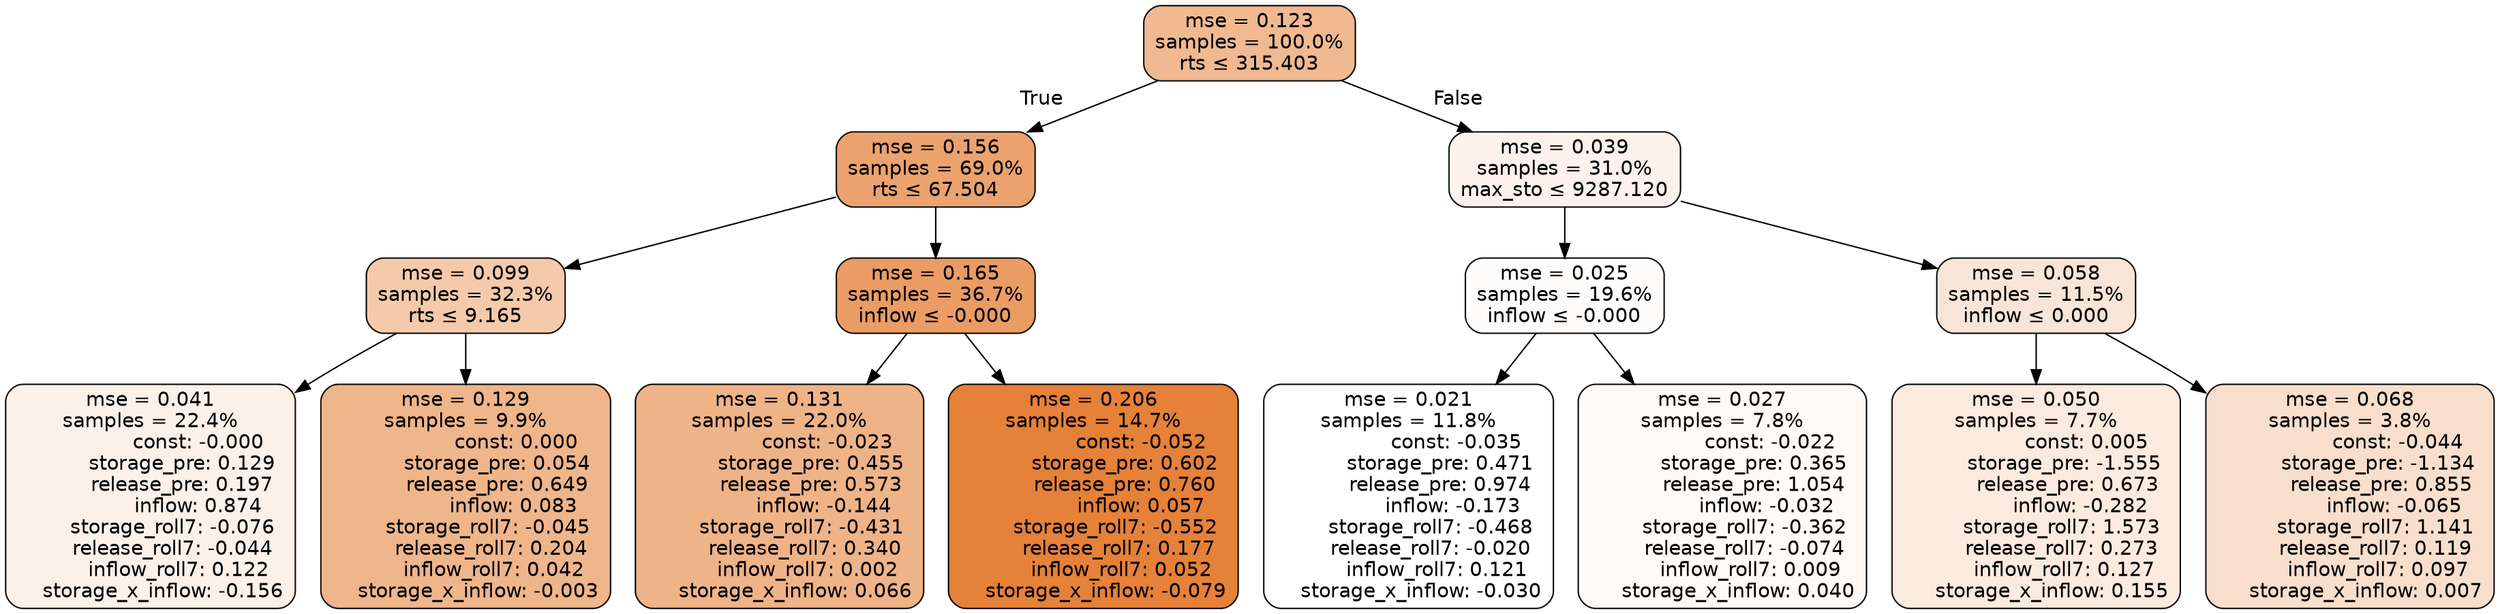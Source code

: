 digraph tree {
bgcolor="transparent"
node [shape=rectangle, style="filled, rounded", color="black", fontname=helvetica] ;
edge [fontname=helvetica] ;
	"0" [label="mse = 0.123
samples = 100.0%
rts &le; 315.403", fillcolor="#f0b991"]
	"1" [label="mse = 0.156
samples = 69.0%
rts &le; 67.504", fillcolor="#eba26e"]
	"2" [label="mse = 0.099
samples = 32.3%
rts &le; 9.165", fillcolor="#f4caab"]
	"3" [label="mse = 0.041
samples = 22.4%
               const: -0.000
          storage_pre: 0.129
          release_pre: 0.197
               inflow: 0.874
       storage_roll7: -0.076
       release_roll7: -0.044
         inflow_roll7: 0.122
    storage_x_inflow: -0.156", fillcolor="#fcf1e9"]
	"4" [label="mse = 0.129
samples = 9.9%
                const: 0.000
          storage_pre: 0.054
          release_pre: 0.649
               inflow: 0.083
       storage_roll7: -0.045
        release_roll7: 0.204
         inflow_roll7: 0.042
    storage_x_inflow: -0.003", fillcolor="#efb58b"]
	"5" [label="mse = 0.165
samples = 36.7%
inflow &le; -0.000", fillcolor="#ea9c64"]
	"6" [label="mse = 0.131
samples = 22.0%
               const: -0.023
          storage_pre: 0.455
          release_pre: 0.573
              inflow: -0.144
       storage_roll7: -0.431
        release_roll7: 0.340
         inflow_roll7: 0.002
     storage_x_inflow: 0.066", fillcolor="#efb388"]
	"7" [label="mse = 0.206
samples = 14.7%
               const: -0.052
          storage_pre: 0.602
          release_pre: 0.760
               inflow: 0.057
       storage_roll7: -0.552
        release_roll7: 0.177
         inflow_roll7: 0.052
    storage_x_inflow: -0.079", fillcolor="#e58139"]
	"8" [label="mse = 0.039
samples = 31.0%
max_sto &le; 9287.120", fillcolor="#fcf2eb"]
	"9" [label="mse = 0.025
samples = 19.6%
inflow &le; -0.000", fillcolor="#fefcfa"]
	"10" [label="mse = 0.021
samples = 11.8%
               const: -0.035
          storage_pre: 0.471
          release_pre: 0.974
              inflow: -0.173
       storage_roll7: -0.468
       release_roll7: -0.020
         inflow_roll7: 0.121
    storage_x_inflow: -0.030", fillcolor="#ffffff"]
	"11" [label="mse = 0.027
samples = 7.8%
               const: -0.022
          storage_pre: 0.365
          release_pre: 1.054
              inflow: -0.032
       storage_roll7: -0.362
       release_roll7: -0.074
         inflow_roll7: 0.009
     storage_x_inflow: 0.040", fillcolor="#fefaf7"]
	"12" [label="mse = 0.058
samples = 11.5%
inflow &le; 0.000", fillcolor="#f9e5d7"]
	"13" [label="mse = 0.050
samples = 7.7%
                const: 0.005
         storage_pre: -1.555
          release_pre: 0.673
              inflow: -0.282
        storage_roll7: 1.573
        release_roll7: 0.273
         inflow_roll7: 0.127
     storage_x_inflow: 0.155", fillcolor="#faeadf"]
	"14" [label="mse = 0.068
samples = 3.8%
               const: -0.044
         storage_pre: -1.134
          release_pre: 0.855
              inflow: -0.065
        storage_roll7: 1.141
        release_roll7: 0.119
         inflow_roll7: 0.097
     storage_x_inflow: 0.007", fillcolor="#f8decc"]

	"0" -> "1" [labeldistance=2.5, labelangle=45, headlabel="True"]
	"1" -> "2"
	"2" -> "3"
	"2" -> "4"
	"1" -> "5"
	"5" -> "6"
	"5" -> "7"
	"0" -> "8" [labeldistance=2.5, labelangle=-45, headlabel="False"]
	"8" -> "9"
	"9" -> "10"
	"9" -> "11"
	"8" -> "12"
	"12" -> "13"
	"12" -> "14"
}